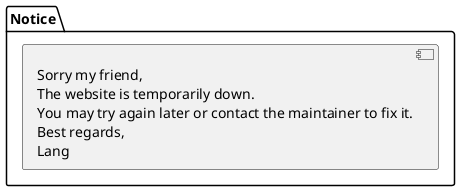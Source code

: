 @startuml
'https://plantuml.com/component-diagram


package "Notice" {
  [Sorry my friend,\nThe website is temporarily down.\nYou may try again later or contact the maintainer to fix it.\nBest regards,\nLang]
}

@enduml
